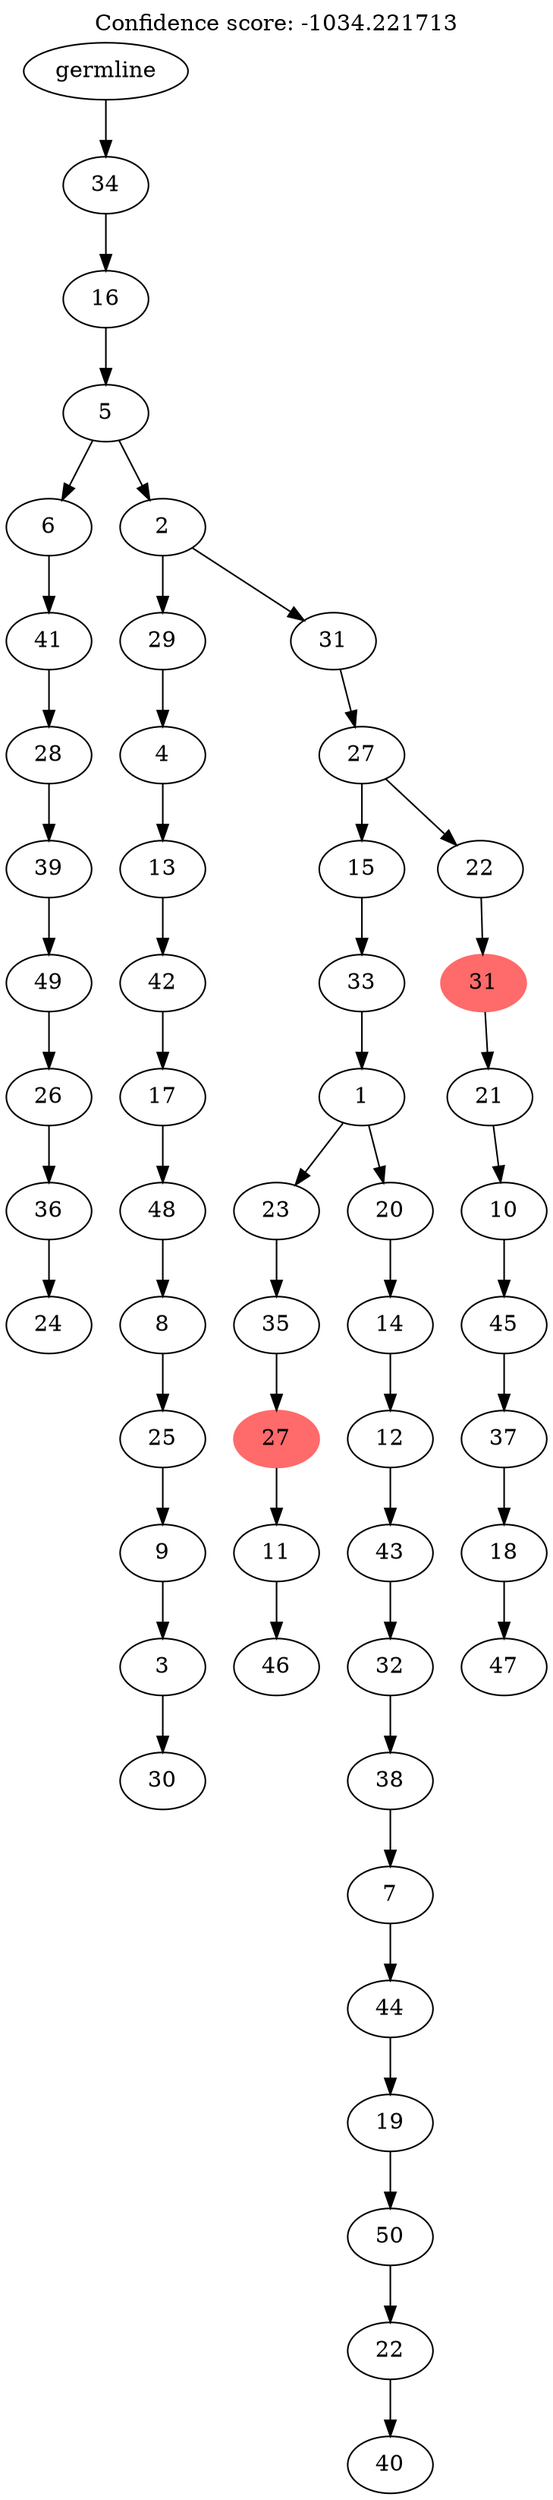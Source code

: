 digraph g {
	"52" -> "53";
	"53" [label="24"];
	"51" -> "52";
	"52" [label="36"];
	"50" -> "51";
	"51" [label="26"];
	"49" -> "50";
	"50" [label="49"];
	"48" -> "49";
	"49" [label="39"];
	"47" -> "48";
	"48" [label="28"];
	"46" -> "47";
	"47" [label="41"];
	"44" -> "45";
	"45" [label="30"];
	"43" -> "44";
	"44" [label="3"];
	"42" -> "43";
	"43" [label="9"];
	"41" -> "42";
	"42" [label="25"];
	"40" -> "41";
	"41" [label="8"];
	"39" -> "40";
	"40" [label="48"];
	"38" -> "39";
	"39" [label="17"];
	"37" -> "38";
	"38" [label="42"];
	"36" -> "37";
	"37" [label="13"];
	"35" -> "36";
	"36" [label="4"];
	"33" -> "34";
	"34" [label="46"];
	"32" -> "33";
	"33" [label="11"];
	"31" -> "32";
	"32" [color=indianred1, style=filled, label="27"];
	"30" -> "31";
	"31" [label="35"];
	"28" -> "29";
	"29" [label="40"];
	"27" -> "28";
	"28" [label="22"];
	"26" -> "27";
	"27" [label="50"];
	"25" -> "26";
	"26" [label="19"];
	"24" -> "25";
	"25" [label="44"];
	"23" -> "24";
	"24" [label="7"];
	"22" -> "23";
	"23" [label="38"];
	"21" -> "22";
	"22" [label="32"];
	"20" -> "21";
	"21" [label="43"];
	"19" -> "20";
	"20" [label="12"];
	"18" -> "19";
	"19" [label="14"];
	"17" -> "18";
	"18" [label="20"];
	"17" -> "30";
	"30" [label="23"];
	"16" -> "17";
	"17" [label="1"];
	"15" -> "16";
	"16" [label="33"];
	"13" -> "14";
	"14" [label="47"];
	"12" -> "13";
	"13" [label="18"];
	"11" -> "12";
	"12" [label="37"];
	"10" -> "11";
	"11" [label="45"];
	"9" -> "10";
	"10" [label="10"];
	"8" -> "9";
	"9" [label="21"];
	"7" -> "8";
	"8" [color=indianred1, style=filled, label="31"];
	"6" -> "7";
	"7" [label="22"];
	"6" -> "15";
	"15" [label="15"];
	"5" -> "6";
	"6" [label="27"];
	"4" -> "5";
	"5" [label="31"];
	"4" -> "35";
	"35" [label="29"];
	"3" -> "4";
	"4" [label="2"];
	"3" -> "46";
	"46" [label="6"];
	"2" -> "3";
	"3" [label="5"];
	"1" -> "2";
	"2" [label="16"];
	"0" -> "1";
	"1" [label="34"];
	"0" [label="germline"];
	labelloc="t";
	label="Confidence score: -1034.221713";
}
